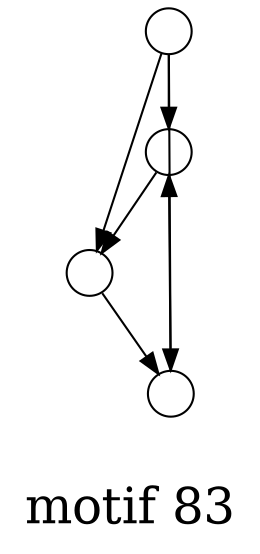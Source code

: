 /*****
motif 83
*****/

digraph G {
  graph [splines=false overlap=false]
  node  [shape=ellipse, width=0.3, height=0.3, label=""]
  0 ;
  1 ;
  2 ;
  3 ;
  0 -> 1;
  0 -> 2;
  0 -> 3;
  1 -> 2;
  2 -> 3;
  3 -> 1;
  label = "\nmotif 83\n";  fontsize=24;
}
